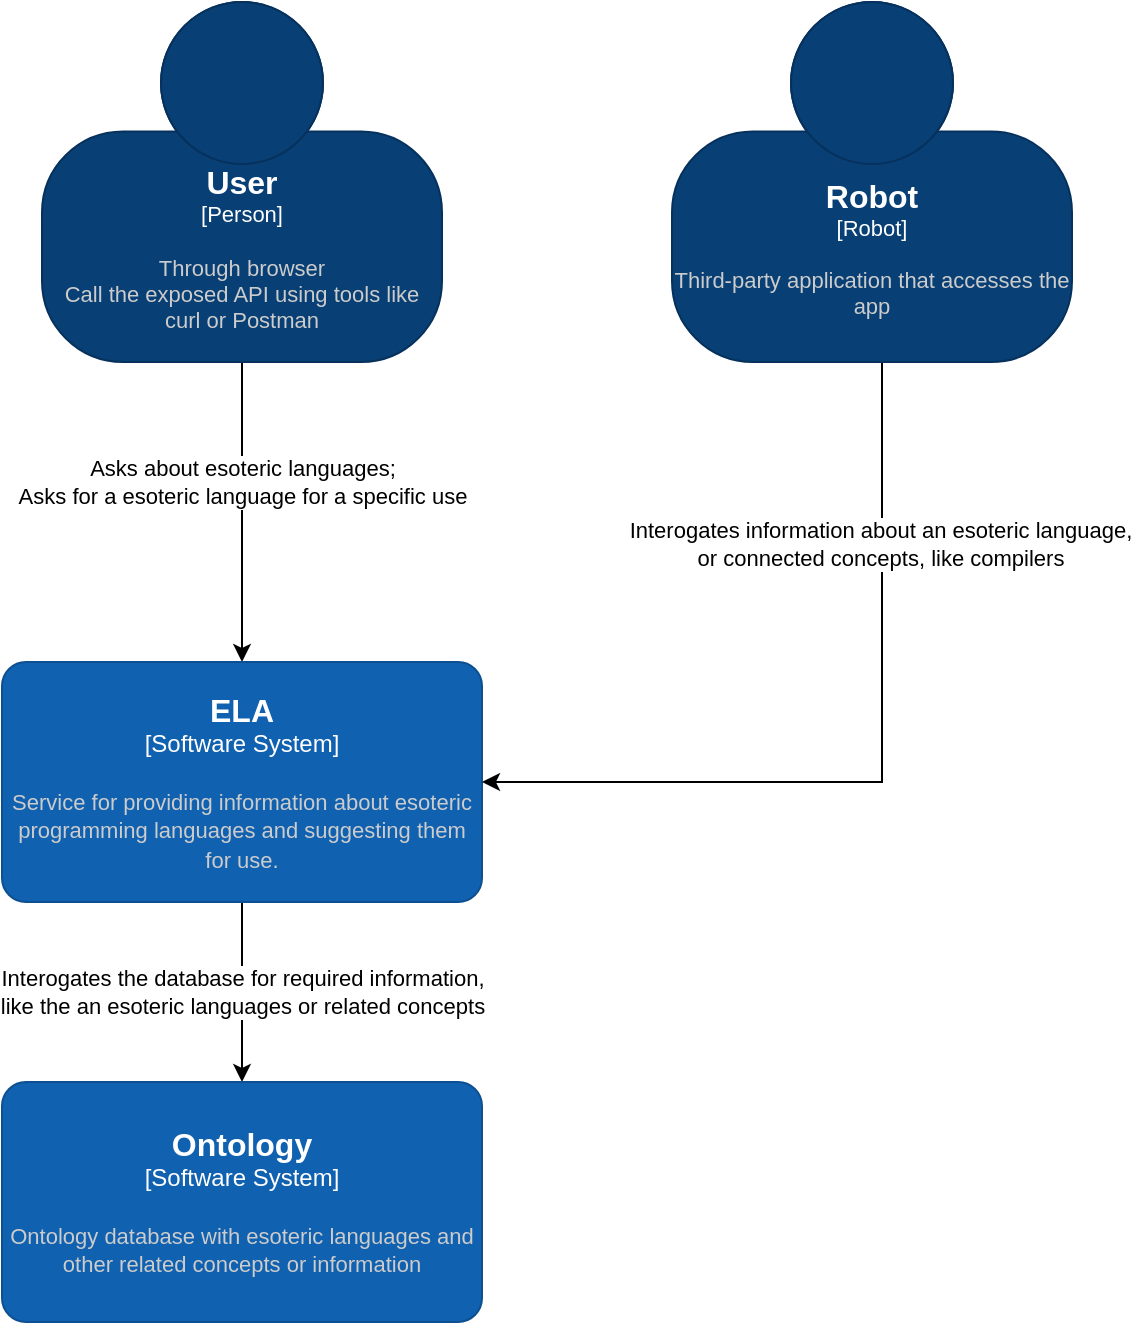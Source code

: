 <mxfile version="21.3.2" type="device">
  <diagram name="Page-1" id="wtSQcEARgn0NCdgmG8H3">
    <mxGraphModel dx="1259" dy="673" grid="1" gridSize="10" guides="1" tooltips="1" connect="1" arrows="1" fold="1" page="1" pageScale="1" pageWidth="850" pageHeight="1100" math="0" shadow="0">
      <root>
        <mxCell id="0" />
        <mxCell id="1" parent="0" />
        <mxCell id="oLYWyt7HfqvO6NwmGpft-6" style="edgeStyle=orthogonalEdgeStyle;rounded=0;orthogonalLoop=1;jettySize=auto;html=1;" edge="1" parent="1" source="oLYWyt7HfqvO6NwmGpft-3" target="oLYWyt7HfqvO6NwmGpft-4">
          <mxGeometry relative="1" as="geometry" />
        </mxCell>
        <mxCell id="oLYWyt7HfqvO6NwmGpft-7" value="&lt;div&gt;Asks about esoteric languages;&lt;/div&gt;&lt;div&gt;Asks for a esoteric language for a specific use&lt;/div&gt;" style="edgeLabel;html=1;align=center;verticalAlign=middle;resizable=0;points=[];" vertex="1" connectable="0" parent="oLYWyt7HfqvO6NwmGpft-6">
          <mxGeometry x="-0.204" relative="1" as="geometry">
            <mxPoint as="offset" />
          </mxGeometry>
        </mxCell>
        <object placeholders="1" c4Name="User" c4Type="Person" c4Description="Through browser&#xa;Call the exposed API using tools like curl or Postman" label="&lt;font style=&quot;font-size: 16px&quot;&gt;&lt;b&gt;%c4Name%&lt;/b&gt;&lt;/font&gt;&lt;div&gt;[%c4Type%]&lt;/div&gt;&lt;br&gt;&lt;div&gt;&lt;font style=&quot;font-size: 11px&quot;&gt;&lt;font color=&quot;#cccccc&quot;&gt;%c4Description%&lt;/font&gt;&lt;/div&gt;" id="oLYWyt7HfqvO6NwmGpft-3">
          <mxCell style="html=1;fontSize=11;dashed=0;whiteSpace=wrap;fillColor=#083F75;strokeColor=#06315C;fontColor=#ffffff;shape=mxgraph.c4.person2;align=center;metaEdit=1;points=[[0.5,0,0],[1,0.5,0],[1,0.75,0],[0.75,1,0],[0.5,1,0],[0.25,1,0],[0,0.75,0],[0,0.5,0]];resizable=0;" vertex="1" parent="1">
            <mxGeometry x="110" y="40" width="200" height="180" as="geometry" />
          </mxCell>
        </object>
        <mxCell id="oLYWyt7HfqvO6NwmGpft-13" value="Interogates the database for required information,&#xa;like the an esoteric languages or related concepts" style="edgeStyle=orthogonalEdgeStyle;rounded=0;orthogonalLoop=1;jettySize=auto;html=1;" edge="1" parent="1" source="oLYWyt7HfqvO6NwmGpft-4" target="oLYWyt7HfqvO6NwmGpft-12">
          <mxGeometry relative="1" as="geometry" />
        </mxCell>
        <object placeholders="1" c4Name="ELA" c4Type="Software System" c4Description="Service for providing information about esoteric programming languages and suggesting them for use." label="&lt;font style=&quot;font-size: 16px&quot;&gt;&lt;b&gt;%c4Name%&lt;/b&gt;&lt;/font&gt;&lt;div&gt;[%c4Type%]&lt;/div&gt;&lt;br&gt;&lt;div&gt;&lt;font style=&quot;font-size: 11px&quot;&gt;&lt;font color=&quot;#cccccc&quot;&gt;%c4Description%&lt;/font&gt;&lt;/div&gt;" id="oLYWyt7HfqvO6NwmGpft-4">
          <mxCell style="rounded=1;whiteSpace=wrap;html=1;labelBackgroundColor=none;fillColor=#1061B0;fontColor=#ffffff;align=center;arcSize=10;strokeColor=#0D5091;metaEdit=1;resizable=0;points=[[0.25,0,0],[0.5,0,0],[0.75,0,0],[1,0.25,0],[1,0.5,0],[1,0.75,0],[0.75,1,0],[0.5,1,0],[0.25,1,0],[0,0.75,0],[0,0.5,0],[0,0.25,0]];" vertex="1" parent="1">
            <mxGeometry x="90" y="370" width="240" height="120" as="geometry" />
          </mxCell>
        </object>
        <mxCell id="oLYWyt7HfqvO6NwmGpft-8" style="edgeStyle=orthogonalEdgeStyle;rounded=0;orthogonalLoop=1;jettySize=auto;html=1;" edge="1" parent="1" source="oLYWyt7HfqvO6NwmGpft-5" target="oLYWyt7HfqvO6NwmGpft-4">
          <mxGeometry relative="1" as="geometry">
            <Array as="points">
              <mxPoint x="530" y="430" />
            </Array>
          </mxGeometry>
        </mxCell>
        <mxCell id="oLYWyt7HfqvO6NwmGpft-11" value="&lt;div&gt;Interogates information about an esoteric language,&lt;/div&gt;&lt;div&gt;or connected concepts, like compilers&lt;/div&gt;" style="edgeLabel;html=1;align=center;verticalAlign=middle;resizable=0;points=[];" vertex="1" connectable="0" parent="oLYWyt7HfqvO6NwmGpft-8">
          <mxGeometry x="-0.557" y="-1" relative="1" as="geometry">
            <mxPoint as="offset" />
          </mxGeometry>
        </mxCell>
        <object placeholders="1" c4Name="Robot" c4Type="Robot" c4Description="Third-party application that accesses the app" label="&lt;font style=&quot;font-size: 16px&quot;&gt;&lt;b&gt;%c4Name%&lt;/b&gt;&lt;/font&gt;&lt;div&gt;[%c4Type%]&lt;/div&gt;&lt;br&gt;&lt;div&gt;&lt;font style=&quot;font-size: 11px&quot;&gt;&lt;font color=&quot;#cccccc&quot;&gt;%c4Description%&lt;/font&gt;&lt;/div&gt;" id="oLYWyt7HfqvO6NwmGpft-5">
          <mxCell style="html=1;fontSize=11;dashed=0;whiteSpace=wrap;fillColor=#083F75;strokeColor=#06315C;fontColor=#ffffff;shape=mxgraph.c4.person2;align=center;metaEdit=1;points=[[0.5,0,0],[1,0.5,0],[1,0.75,0],[0.75,1,0],[0.5,1,0],[0.25,1,0],[0,0.75,0],[0,0.5,0]];resizable=0;" vertex="1" parent="1">
            <mxGeometry x="425" y="40" width="200" height="180" as="geometry" />
          </mxCell>
        </object>
        <object placeholders="1" c4Name="Ontology" c4Type="Software System" c4Description="Ontology database with esoteric languages and other related concepts or information" label="&lt;font style=&quot;font-size: 16px&quot;&gt;&lt;b&gt;%c4Name%&lt;/b&gt;&lt;/font&gt;&lt;div&gt;[%c4Type%]&lt;/div&gt;&lt;br&gt;&lt;div&gt;&lt;font style=&quot;font-size: 11px&quot;&gt;&lt;font color=&quot;#cccccc&quot;&gt;%c4Description%&lt;/font&gt;&lt;/div&gt;" id="oLYWyt7HfqvO6NwmGpft-12">
          <mxCell style="rounded=1;whiteSpace=wrap;html=1;labelBackgroundColor=none;fillColor=#1061B0;fontColor=#ffffff;align=center;arcSize=10;strokeColor=#0D5091;metaEdit=1;resizable=0;points=[[0.25,0,0],[0.5,0,0],[0.75,0,0],[1,0.25,0],[1,0.5,0],[1,0.75,0],[0.75,1,0],[0.5,1,0],[0.25,1,0],[0,0.75,0],[0,0.5,0],[0,0.25,0]];" vertex="1" parent="1">
            <mxGeometry x="90" y="580" width="240" height="120" as="geometry" />
          </mxCell>
        </object>
      </root>
    </mxGraphModel>
  </diagram>
</mxfile>

